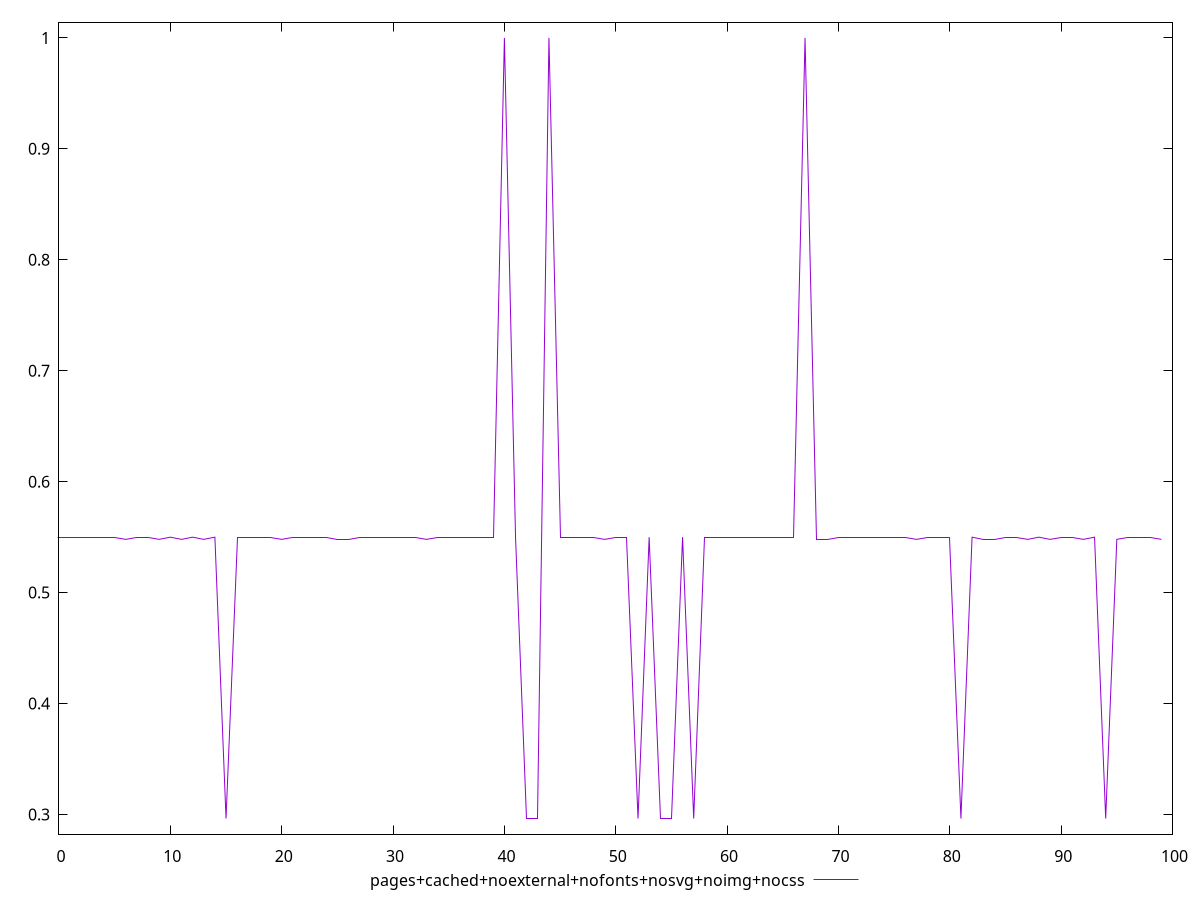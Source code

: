 $_pagesCachedNoexternalNofontsNosvgNoimgNocss <<EOF
0.5499689372766312
0.5499689372766312
0.5499689372766312
0.5499689372766312
0.5499689372766312
0.5499689372766312
0.5479826726867736
0.5499689372766312
0.5499689372766312
0.5479826726867736
0.5499689372766312
0.5479826726867736
0.5499689372766312
0.5479826726867736
0.5499689372766312
0.2963432211283839
0.5499689372766312
0.5499689372766312
0.5499689372766312
0.5499689372766312
0.5479826726867736
0.5499689372766312
0.5499689372766312
0.5499689372766312
0.5499689372766312
0.5479826726867736
0.5479826726867736
0.5499689372766312
0.5499689372766312
0.5499689372766312
0.5499689372766312
0.5499689372766312
0.5499689372766312
0.5479826726867736
0.5499689372766312
0.5499689372766312
0.5499689372766312
0.5499689372766312
0.5499689372766312
0.5499689372766312
1
0.5499689372766312
0.2963432211283839
0.2963432211283839
1
0.5499689372766312
0.5499689372766312
0.5499689372766312
0.5499689372766312
0.5479826726867736
0.5499689372766312
0.5499689372766312
0.2963432211283839
0.5499689372766312
0.2963432211283839
0.2963432211283839
0.5499689372766312
0.2963432211283839
0.5499689372766312
0.5499689372766312
0.5499689372766312
0.5499689372766312
0.5499689372766312
0.5499689372766312
0.5499689372766312
0.5499689372766312
0.5499689372766312
1
0.5479826726867736
0.5479826726867736
0.5499689372766312
0.5499689372766312
0.5499689372766312
0.5499689372766312
0.5499689372766312
0.5499689372766312
0.5499689372766312
0.5479826726867736
0.5499689372766312
0.5499689372766312
0.5499689372766312
0.2963432211283839
0.5499689372766312
0.5479826726867736
0.5479826726867736
0.5499689372766312
0.5499689372766312
0.5479826726867736
0.5499689372766312
0.5479826726867736
0.5499689372766312
0.5499689372766312
0.5479826726867736
0.5499689372766312
0.2963432211283839
0.5479826726867736
0.5499689372766312
0.5499689372766312
0.5499689372766312
0.5479826726867736
EOF
set key outside below
set terminal pngcairo
set output "report_00005_2020-11-02T22-26-11.212Z/cumulative-layout-shift/pages+cached+noexternal+nofonts+nosvg+noimg+nocss//score.png"
set yrange [0.28227008555095157:1.0140731355774324]
plot $_pagesCachedNoexternalNofontsNosvgNoimgNocss title "pages+cached+noexternal+nofonts+nosvg+noimg+nocss" with line ,